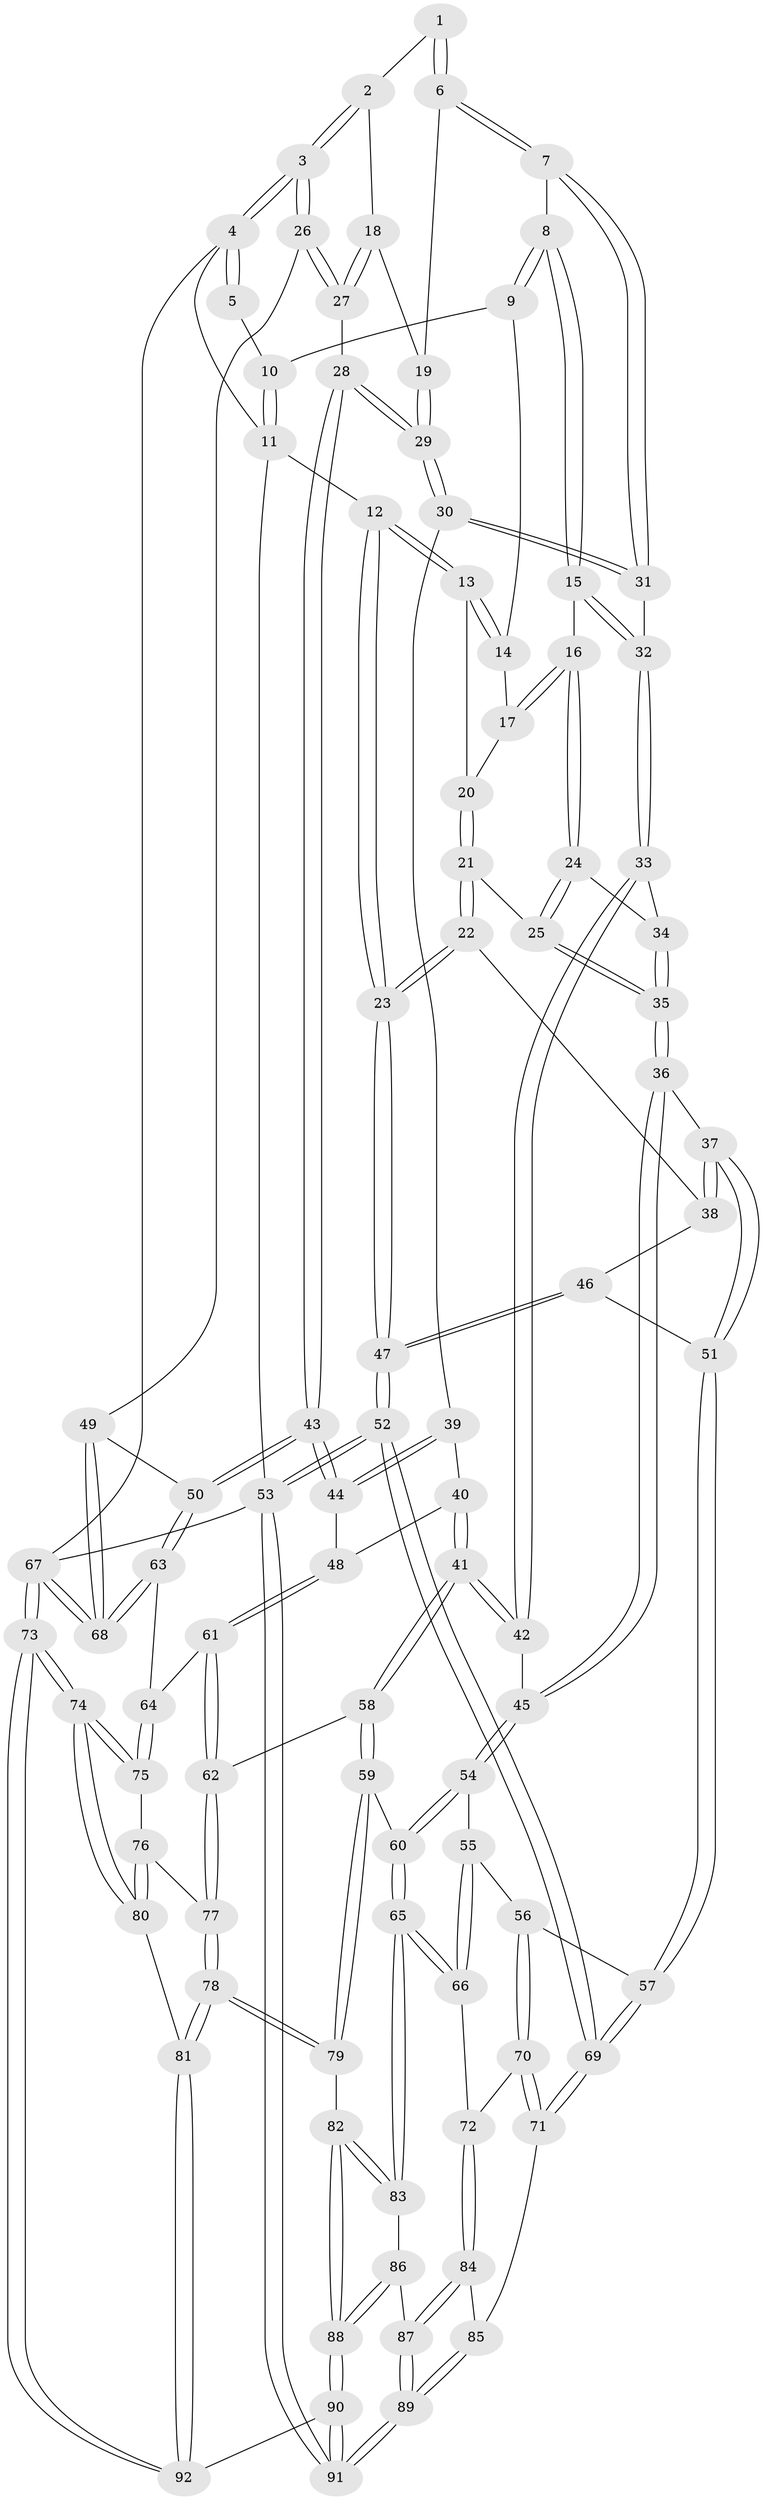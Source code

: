 // coarse degree distribution, {3: 0.07547169811320754, 5: 0.32075471698113206, 7: 0.018867924528301886, 2: 0.018867924528301886, 4: 0.4339622641509434, 6: 0.1320754716981132}
// Generated by graph-tools (version 1.1) at 2025/52/02/27/25 19:52:39]
// undirected, 92 vertices, 227 edges
graph export_dot {
graph [start="1"]
  node [color=gray90,style=filled];
  1 [pos="+0.7436819506423595+0.11838003591141702"];
  2 [pos="+0.9310916298449488+0.14898406204169945"];
  3 [pos="+1+0"];
  4 [pos="+1+0"];
  5 [pos="+0.7006618834601323+0"];
  6 [pos="+0.6729748418550332+0.26616215014812217"];
  7 [pos="+0.6419311581489144+0.27521011420589175"];
  8 [pos="+0.5525920187672736+0.18332757948620348"];
  9 [pos="+0.44972009704699795+0.01508837504752481"];
  10 [pos="+0.4560590103590589+0"];
  11 [pos="+0+0"];
  12 [pos="+0+0"];
  13 [pos="+0.09340746335469834+0.19136122062502461"];
  14 [pos="+0.3639091105922096+0.1127279752661843"];
  15 [pos="+0.3833507001969822+0.35192345747390347"];
  16 [pos="+0.35206339448844876+0.3535163059693096"];
  17 [pos="+0.33981306599970384+0.26932491071145576"];
  18 [pos="+0.8621089710012223+0.26488980586642324"];
  19 [pos="+0.7474718076599708+0.2759766449002217"];
  20 [pos="+0.13071702123089715+0.24793369375896493"];
  21 [pos="+0.18153103021833927+0.3769593518358278"];
  22 [pos="+0.10185674165346528+0.461035247597118"];
  23 [pos="+0+0.38255814054918164"];
  24 [pos="+0.34730665596438315+0.3593786087159074"];
  25 [pos="+0.28337976062232145+0.4002658531523145"];
  26 [pos="+1+0.4387430506469159"];
  27 [pos="+0.9395582982832583+0.3976305611364964"];
  28 [pos="+0.827446550214635+0.4967919297479406"];
  29 [pos="+0.8267979222598951+0.4962667861963663"];
  30 [pos="+0.6129355242476031+0.3930523108798827"];
  31 [pos="+0.6083701854184389+0.3826850164056673"];
  32 [pos="+0.5423856187469485+0.39608505945012634"];
  33 [pos="+0.4429973671925832+0.5095992379945533"];
  34 [pos="+0.4137986805988647+0.4707830951425146"];
  35 [pos="+0.29083840824994484+0.5017468595889175"];
  36 [pos="+0.2919028243447928+0.5486532636514767"];
  37 [pos="+0.14286002223795993+0.562129865693653"];
  38 [pos="+0.11788091037669857+0.515521639363614"];
  39 [pos="+0.6122601576865611+0.4436675173630143"];
  40 [pos="+0.5742561240274207+0.542758491707515"];
  41 [pos="+0.4869320845655791+0.6005443486219203"];
  42 [pos="+0.4379371623889887+0.5448135288603152"];
  43 [pos="+0.8208657542394361+0.5832309656719905"];
  44 [pos="+0.703403453092685+0.5688067285929912"];
  45 [pos="+0.3006701025514622+0.5586644556734643"];
  46 [pos="+0.003951445634962422+0.5751987364932952"];
  47 [pos="+0+0.61460205035428"];
  48 [pos="+0.6411769162877058+0.6098227098875655"];
  49 [pos="+1+0.44186928848396995"];
  50 [pos="+0.8303933852271841+0.6062460773652403"];
  51 [pos="+0.1281245704754542+0.613247062819255"];
  52 [pos="+0+0.7607069240920363"];
  53 [pos="+0+1"];
  54 [pos="+0.3023153076582548+0.5985742272711454"];
  55 [pos="+0.2509322185834052+0.6488692333424585"];
  56 [pos="+0.13367693953393045+0.6328159956124251"];
  57 [pos="+0.12682112833777234+0.6236148848429848"];
  58 [pos="+0.4880059554951042+0.6573563901679335"];
  59 [pos="+0.3852110176961869+0.7336466399923748"];
  60 [pos="+0.38172695520895017+0.7326625946282359"];
  61 [pos="+0.6275367530312869+0.6953697061938451"];
  62 [pos="+0.602282306622345+0.7226077236491953"];
  63 [pos="+0.8377110764895251+0.6418380603042146"];
  64 [pos="+0.822399409376296+0.6559548347505616"];
  65 [pos="+0.23594831998037155+0.7806868602138949"];
  66 [pos="+0.2172771825804698+0.7705136515238317"];
  67 [pos="+1+1"];
  68 [pos="+1+0.8528886534276708"];
  69 [pos="+0+0.7713946138748745"];
  70 [pos="+0.16043729356464068+0.6982741362323748"];
  71 [pos="+0+0.7949153774568946"];
  72 [pos="+0.20635331870076784+0.7685339695045157"];
  73 [pos="+0.9359171351908333+1"];
  74 [pos="+0.7554614065343661+0.9243634043597336"];
  75 [pos="+0.7769561794015156+0.7567853242559673"];
  76 [pos="+0.6105677202633417+0.7410688044345944"];
  77 [pos="+0.603658978821453+0.7313657748442941"];
  78 [pos="+0.46010116021806197+0.8702717574238799"];
  79 [pos="+0.4310796458394518+0.8446106471643691"];
  80 [pos="+0.6538097031839664+0.8367138694788335"];
  81 [pos="+0.4784068187303693+0.9140646941237403"];
  82 [pos="+0.28237866497136754+0.9022778457407968"];
  83 [pos="+0.2554688439253241+0.8733034194319954"];
  84 [pos="+0.07099060252499118+0.8346242449936176"];
  85 [pos="+0.017373818954272646+0.8339564705678549"];
  86 [pos="+0.16890804405433044+0.9172392951306935"];
  87 [pos="+0.1579638647008706+0.9194430790722883"];
  88 [pos="+0.3018336126267666+1"];
  89 [pos="+0.10806484597276535+1"];
  90 [pos="+0.3391295987287522+1"];
  91 [pos="+0.11864082815825674+1"];
  92 [pos="+0.5009568764039756+1"];
  1 -- 2;
  1 -- 6;
  1 -- 6;
  2 -- 3;
  2 -- 3;
  2 -- 18;
  3 -- 4;
  3 -- 4;
  3 -- 26;
  3 -- 26;
  4 -- 5;
  4 -- 5;
  4 -- 11;
  4 -- 67;
  5 -- 10;
  6 -- 7;
  6 -- 7;
  6 -- 19;
  7 -- 8;
  7 -- 31;
  7 -- 31;
  8 -- 9;
  8 -- 9;
  8 -- 15;
  8 -- 15;
  9 -- 10;
  9 -- 14;
  10 -- 11;
  10 -- 11;
  11 -- 12;
  11 -- 53;
  12 -- 13;
  12 -- 13;
  12 -- 23;
  12 -- 23;
  13 -- 14;
  13 -- 14;
  13 -- 20;
  14 -- 17;
  15 -- 16;
  15 -- 32;
  15 -- 32;
  16 -- 17;
  16 -- 17;
  16 -- 24;
  16 -- 24;
  17 -- 20;
  18 -- 19;
  18 -- 27;
  18 -- 27;
  19 -- 29;
  19 -- 29;
  20 -- 21;
  20 -- 21;
  21 -- 22;
  21 -- 22;
  21 -- 25;
  22 -- 23;
  22 -- 23;
  22 -- 38;
  23 -- 47;
  23 -- 47;
  24 -- 25;
  24 -- 25;
  24 -- 34;
  25 -- 35;
  25 -- 35;
  26 -- 27;
  26 -- 27;
  26 -- 49;
  27 -- 28;
  28 -- 29;
  28 -- 29;
  28 -- 43;
  28 -- 43;
  29 -- 30;
  29 -- 30;
  30 -- 31;
  30 -- 31;
  30 -- 39;
  31 -- 32;
  32 -- 33;
  32 -- 33;
  33 -- 34;
  33 -- 42;
  33 -- 42;
  34 -- 35;
  34 -- 35;
  35 -- 36;
  35 -- 36;
  36 -- 37;
  36 -- 45;
  36 -- 45;
  37 -- 38;
  37 -- 38;
  37 -- 51;
  37 -- 51;
  38 -- 46;
  39 -- 40;
  39 -- 44;
  39 -- 44;
  40 -- 41;
  40 -- 41;
  40 -- 48;
  41 -- 42;
  41 -- 42;
  41 -- 58;
  41 -- 58;
  42 -- 45;
  43 -- 44;
  43 -- 44;
  43 -- 50;
  43 -- 50;
  44 -- 48;
  45 -- 54;
  45 -- 54;
  46 -- 47;
  46 -- 47;
  46 -- 51;
  47 -- 52;
  47 -- 52;
  48 -- 61;
  48 -- 61;
  49 -- 50;
  49 -- 68;
  49 -- 68;
  50 -- 63;
  50 -- 63;
  51 -- 57;
  51 -- 57;
  52 -- 53;
  52 -- 53;
  52 -- 69;
  52 -- 69;
  53 -- 91;
  53 -- 91;
  53 -- 67;
  54 -- 55;
  54 -- 60;
  54 -- 60;
  55 -- 56;
  55 -- 66;
  55 -- 66;
  56 -- 57;
  56 -- 70;
  56 -- 70;
  57 -- 69;
  57 -- 69;
  58 -- 59;
  58 -- 59;
  58 -- 62;
  59 -- 60;
  59 -- 79;
  59 -- 79;
  60 -- 65;
  60 -- 65;
  61 -- 62;
  61 -- 62;
  61 -- 64;
  62 -- 77;
  62 -- 77;
  63 -- 64;
  63 -- 68;
  63 -- 68;
  64 -- 75;
  64 -- 75;
  65 -- 66;
  65 -- 66;
  65 -- 83;
  65 -- 83;
  66 -- 72;
  67 -- 68;
  67 -- 68;
  67 -- 73;
  67 -- 73;
  69 -- 71;
  69 -- 71;
  70 -- 71;
  70 -- 71;
  70 -- 72;
  71 -- 85;
  72 -- 84;
  72 -- 84;
  73 -- 74;
  73 -- 74;
  73 -- 92;
  73 -- 92;
  74 -- 75;
  74 -- 75;
  74 -- 80;
  74 -- 80;
  75 -- 76;
  76 -- 77;
  76 -- 80;
  76 -- 80;
  77 -- 78;
  77 -- 78;
  78 -- 79;
  78 -- 79;
  78 -- 81;
  78 -- 81;
  79 -- 82;
  80 -- 81;
  81 -- 92;
  81 -- 92;
  82 -- 83;
  82 -- 83;
  82 -- 88;
  82 -- 88;
  83 -- 86;
  84 -- 85;
  84 -- 87;
  84 -- 87;
  85 -- 89;
  85 -- 89;
  86 -- 87;
  86 -- 88;
  86 -- 88;
  87 -- 89;
  87 -- 89;
  88 -- 90;
  88 -- 90;
  89 -- 91;
  89 -- 91;
  90 -- 91;
  90 -- 91;
  90 -- 92;
}
